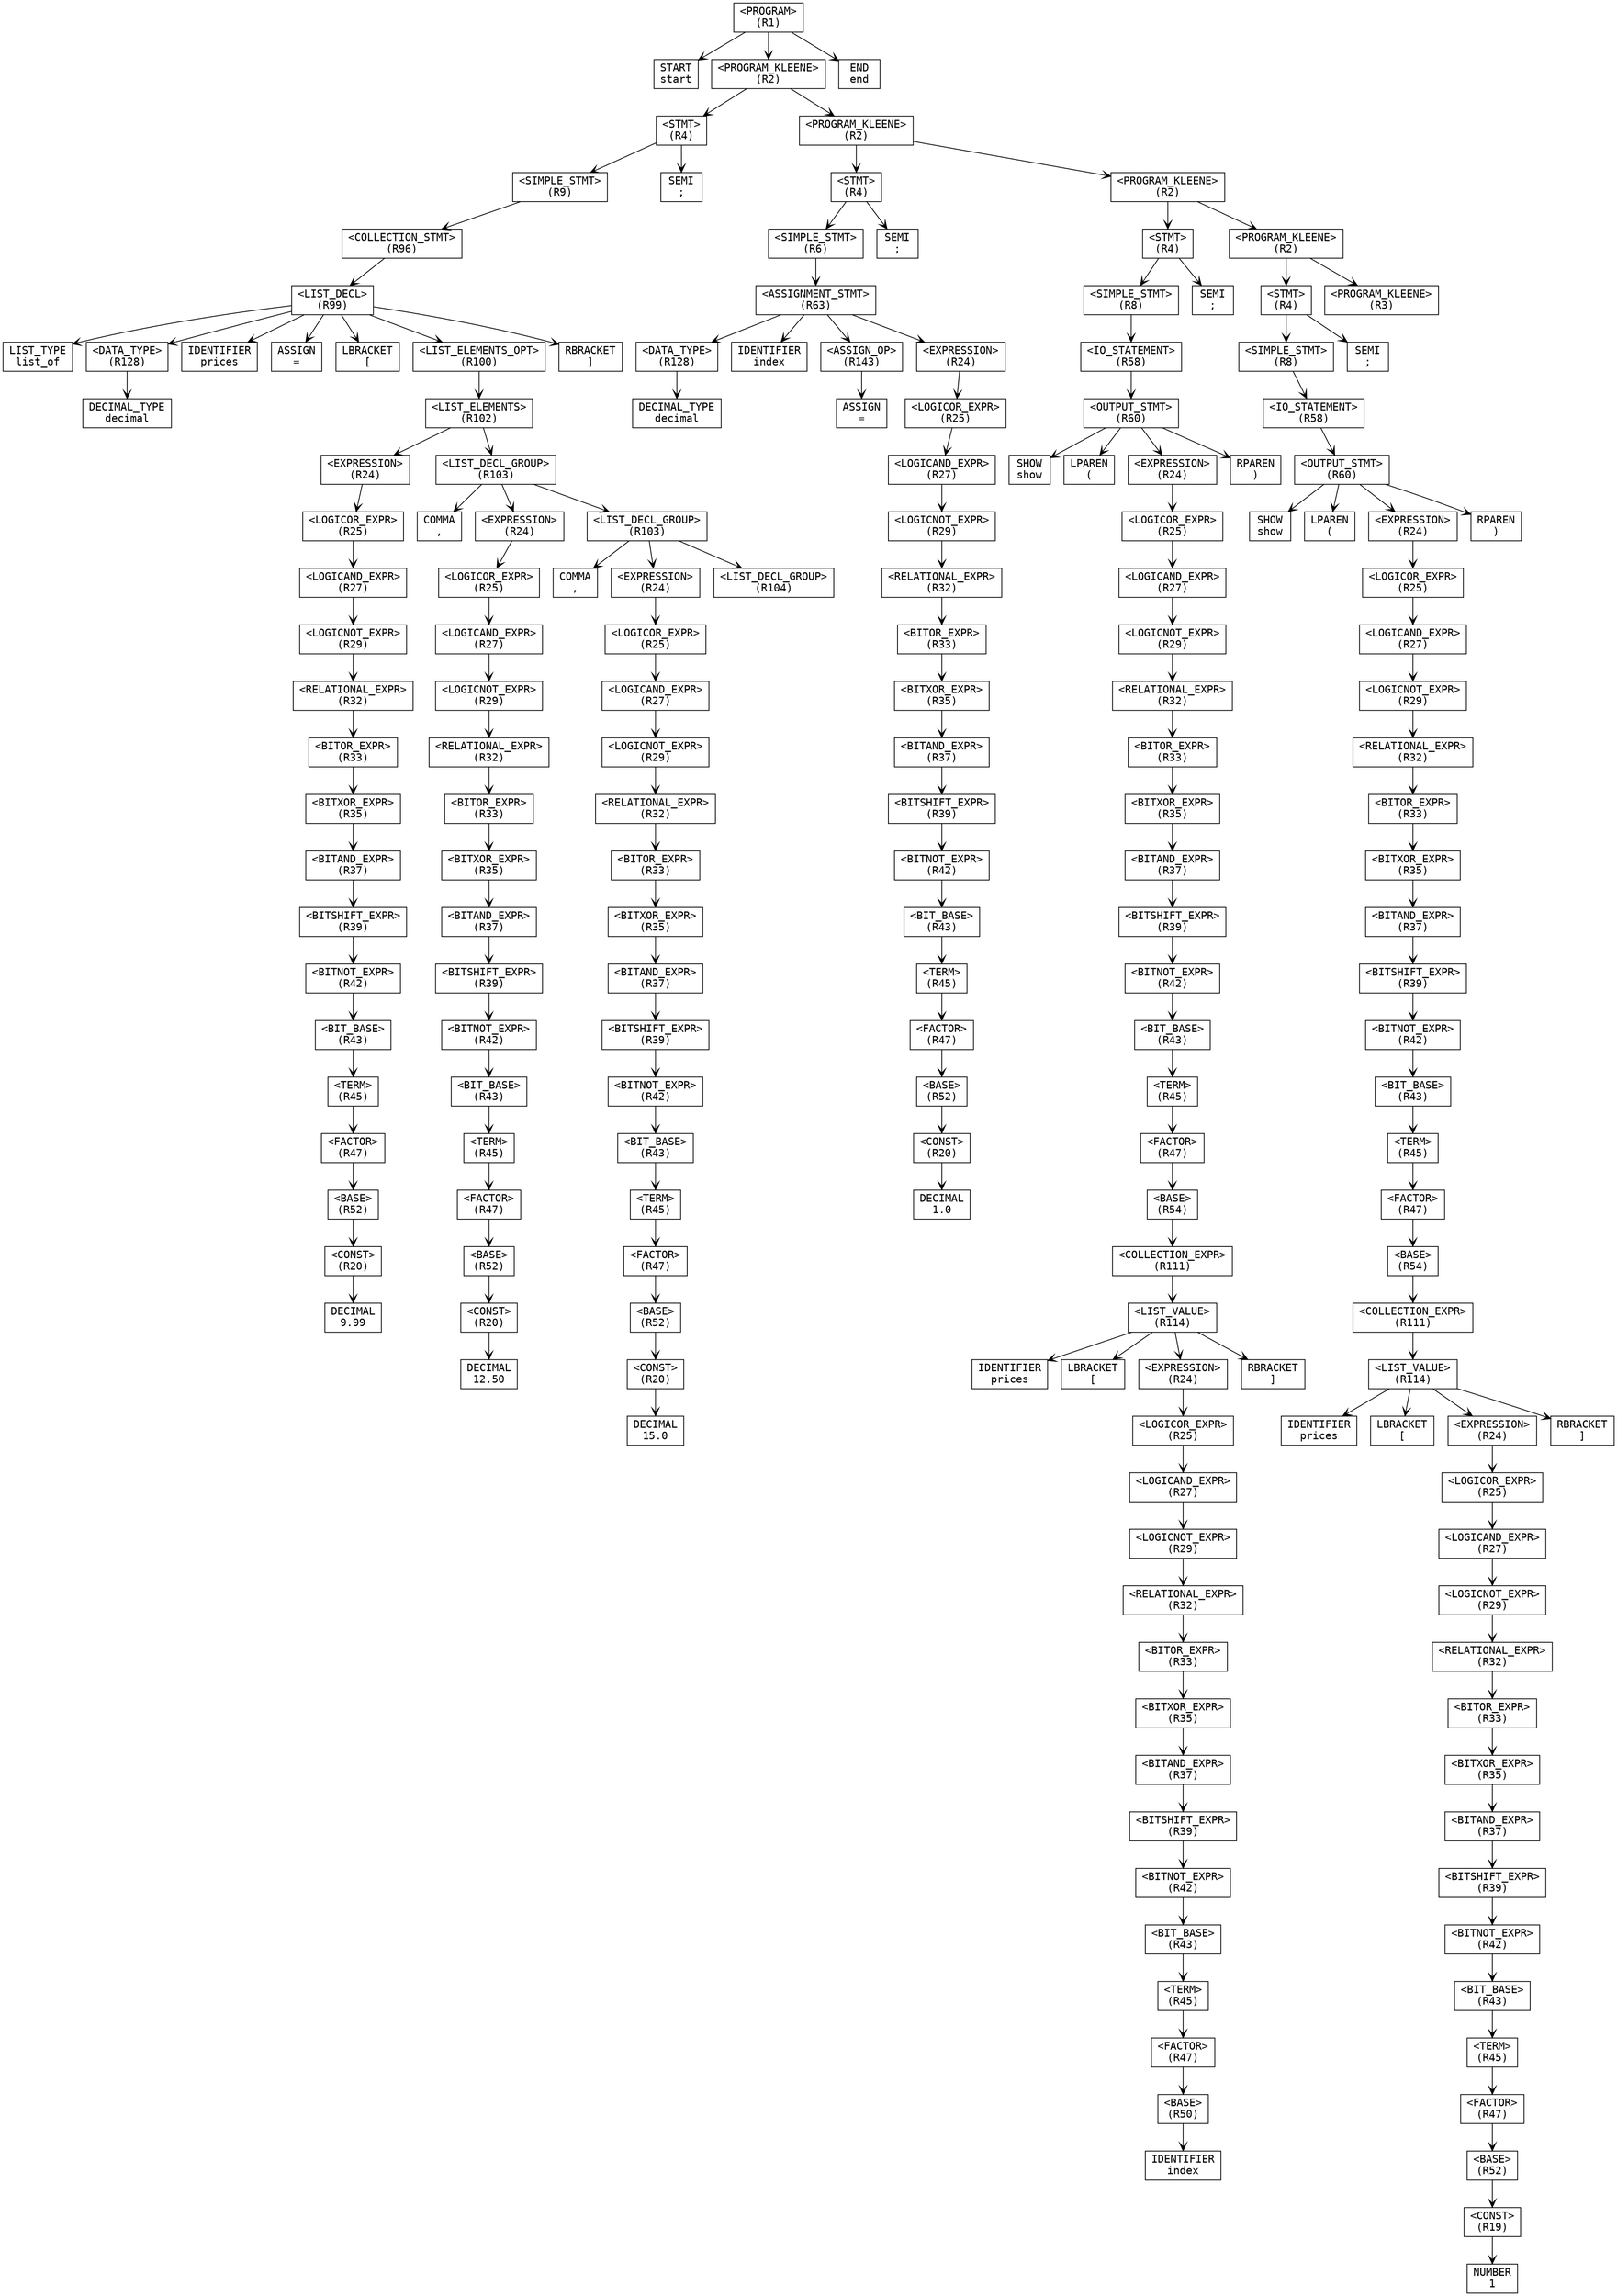 digraph ParseTree {
  node [shape=box, fontname="Courier"];
  edge [arrowhead=vee];
  n700131851 [label="<PROGRAM>\n(R1)"];
  n1201800545 [label="START\nstart"];
  n700131851 -> n1201800545;
  n285769409 [label="<PROGRAM_KLEENE>\n(R2)"];
  n1536781295 [label="<STMT>\n(R4)"];
  n689754290 [label="<SIMPLE_STMT>\n(R9)"];
  n1654236199 [label="<COLLECTION_STMT>\n(R96)"];
  n817180867 [label="<LIST_DECL>\n(R99)"];
  n543417129 [label="LIST_TYPE\nlist_of"];
  n817180867 -> n543417129;
  n1865760471 [label="<DATA_TYPE>\n(R128)"];
  n1084360586 [label="DECIMAL_TYPE\ndecimal"];
  n1865760471 -> n1084360586;
  n817180867 -> n1865760471;
  n1493697653 [label="IDENTIFIER\nprices"];
  n817180867 -> n1493697653;
  n1716379350 [label="ASSIGN\n="];
  n817180867 -> n1716379350;
  n550016846 [label="LBRACKET\n["];
  n817180867 -> n550016846;
  n1887853194 [label="<LIST_ELEMENTS_OPT>\n(R100)"];
  n1773454147 [label="<LIST_ELEMENTS>\n(R102)"];
  n1627851725 [label="<EXPRESSION>\n(R24)"];
  n85033540 [label="<LOGICOR_EXPR>\n(R25)"];
  n1199688294 [label="<LOGICAND_EXPR>\n(R27)"];
  n140556046 [label="<LOGICNOT_EXPR>\n(R29)"];
  n1373670572 [label="<RELATIONAL_EXPR>\n(R32)"];
  n1491744630 [label="<BITOR_EXPR>\n(R33)"];
  n292619511 [label="<BITXOR_EXPR>\n(R35)"];
  n480512272 [label="<BITAND_EXPR>\n(R37)"];
  n1240757188 [label="<BITSHIFT_EXPR>\n(R39)"];
  n1076669451 [label="<BITNOT_EXPR>\n(R42)"];
  n1499684421 [label="<BIT_BASE>\n(R43)"];
  n1697849584 [label="<TERM>\n(R45)"];
  n263394753 [label="<FACTOR>\n(R47)"];
  n710589640 [label="<BASE>\n(R52)"];
  n1762156208 [label="<CONST>\n(R20)"];
  n364959681 [label="DECIMAL\n9.99"];
  n1762156208 -> n364959681;
  n710589640 -> n1762156208;
  n263394753 -> n710589640;
  n1697849584 -> n263394753;
  n1499684421 -> n1697849584;
  n1076669451 -> n1499684421;
  n1240757188 -> n1076669451;
  n480512272 -> n1240757188;
  n292619511 -> n480512272;
  n1491744630 -> n292619511;
  n1373670572 -> n1491744630;
  n140556046 -> n1373670572;
  n1199688294 -> n140556046;
  n85033540 -> n1199688294;
  n1627851725 -> n85033540;
  n1773454147 -> n1627851725;
  n46847397 [label="<LIST_DECL_GROUP>\n(R103)"];
  n2106168776 [label="COMMA\n,"];
  n46847397 -> n2106168776;
  n1457498391 [label="<EXPRESSION>\n(R24)"];
  n1169294034 [label="<LOGICOR_EXPR>\n(R25)"];
  n293703740 [label="<LOGICAND_EXPR>\n(R27)"];
  n538402833 [label="<LOGICNOT_EXPR>\n(R29)"];
  n187429397 [label="<RELATIONAL_EXPR>\n(R32)"];
  n1583007024 [label="<BITOR_EXPR>\n(R33)"];
  n1128771255 [label="<BITXOR_EXPR>\n(R35)"];
  n1481328934 [label="<BITAND_EXPR>\n(R37)"];
  n212120416 [label="<BITSHIFT_EXPR>\n(R39)"];
  n81761409 [label="<BITNOT_EXPR>\n(R42)"];
  n2048106683 [label="<BIT_BASE>\n(R43)"];
  n2022954150 [label="<TERM>\n(R45)"];
  n1359300455 [label="<FACTOR>\n(R47)"];
  n688302682 [label="<BASE>\n(R52)"];
  n1324859833 [label="<CONST>\n(R20)"];
  n682035749 [label="DECIMAL\n12.50"];
  n1324859833 -> n682035749;
  n688302682 -> n1324859833;
  n1359300455 -> n688302682;
  n2022954150 -> n1359300455;
  n2048106683 -> n2022954150;
  n81761409 -> n2048106683;
  n212120416 -> n81761409;
  n1481328934 -> n212120416;
  n1128771255 -> n1481328934;
  n1583007024 -> n1128771255;
  n187429397 -> n1583007024;
  n538402833 -> n187429397;
  n293703740 -> n538402833;
  n1169294034 -> n293703740;
  n1457498391 -> n1169294034;
  n46847397 -> n1457498391;
  n1407344169 [label="<LIST_DECL_GROUP>\n(R103)"];
  n1336568437 [label="COMMA\n,"];
  n1407344169 -> n1336568437;
  n1059094576 [label="<EXPRESSION>\n(R24)"];
  n793134035 [label="<LOGICOR_EXPR>\n(R25)"];
  n1855210244 [label="<LOGICAND_EXPR>\n(R27)"];
  n1928422753 [label="<LOGICNOT_EXPR>\n(R29)"];
  n1231768079 [label="<RELATIONAL_EXPR>\n(R32)"];
  n1412354090 [label="<BITOR_EXPR>\n(R33)"];
  n418260424 [label="<BITXOR_EXPR>\n(R35)"];
  n1640858073 [label="<BITAND_EXPR>\n(R37)"];
  n1919255773 [label="<BITSHIFT_EXPR>\n(R39)"];
  n1349039419 [label="<BITNOT_EXPR>\n(R42)"];
  n960567963 [label="<BIT_BASE>\n(R43)"];
  n881821475 [label="<TERM>\n(R45)"];
  n1779613187 [label="<FACTOR>\n(R47)"];
  n2143690519 [label="<BASE>\n(R52)"];
  n1323452342 [label="<CONST>\n(R20)"];
  n110917590 [label="DECIMAL\n15.0"];
  n1323452342 -> n110917590;
  n2143690519 -> n1323452342;
  n1779613187 -> n2143690519;
  n881821475 -> n1779613187;
  n960567963 -> n881821475;
  n1349039419 -> n960567963;
  n1919255773 -> n1349039419;
  n1640858073 -> n1919255773;
  n418260424 -> n1640858073;
  n1412354090 -> n418260424;
  n1231768079 -> n1412354090;
  n1928422753 -> n1231768079;
  n1855210244 -> n1928422753;
  n793134035 -> n1855210244;
  n1059094576 -> n793134035;
  n1407344169 -> n1059094576;
  n2038510496 [label="<LIST_DECL_GROUP>\n(R104)"];
  n1407344169 -> n2038510496;
  n46847397 -> n1407344169;
  n1773454147 -> n46847397;
  n1887853194 -> n1773454147;
  n817180867 -> n1887853194;
  n921744672 [label="RBRACKET\n]"];
  n817180867 -> n921744672;
  n1654236199 -> n817180867;
  n689754290 -> n1654236199;
  n1536781295 -> n689754290;
  n1794345919 [label="SEMI\n;"];
  n1536781295 -> n1794345919;
  n285769409 -> n1536781295;
  n255091696 [label="<PROGRAM_KLEENE>\n(R2)"];
  n2144886149 [label="<STMT>\n(R4)"];
  n1286782699 [label="<SIMPLE_STMT>\n(R6)"];
  n988441265 [label="<ASSIGNMENT_STMT>\n(R63)"];
  n384677375 [label="<DATA_TYPE>\n(R128)"];
  n728032978 [label="DECIMAL_TYPE\ndecimal"];
  n384677375 -> n728032978;
  n988441265 -> n384677375;
  n1928872115 [label="IDENTIFIER\nindex"];
  n988441265 -> n1928872115;
  n464389055 [label="<ASSIGN_OP>\n(R143)"];
  n1612124024 [label="ASSIGN\n="];
  n464389055 -> n1612124024;
  n988441265 -> n464389055;
  n1816737758 [label="<EXPRESSION>\n(R24)"];
  n1552158524 [label="<LOGICOR_EXPR>\n(R25)"];
  n928799976 [label="<LOGICAND_EXPR>\n(R27)"];
  n1869146548 [label="<LOGICNOT_EXPR>\n(R29)"];
  n1245365312 [label="<RELATIONAL_EXPR>\n(R32)"];
  n909893588 [label="<BITOR_EXPR>\n(R33)"];
  n1674931943 [label="<BITXOR_EXPR>\n(R35)"];
  n1264066144 [label="<BITAND_EXPR>\n(R37)"];
  n1474087823 [label="<BITSHIFT_EXPR>\n(R39)"];
  n1064397791 [label="<BITNOT_EXPR>\n(R42)"];
  n2006681728 [label="<BIT_BASE>\n(R43)"];
  n2092638989 [label="<TERM>\n(R45)"];
  n1292509094 [label="<FACTOR>\n(R47)"];
  n2031200843 [label="<BASE>\n(R52)"];
  n1390801505 [label="<CONST>\n(R20)"];
  n2011369595 [label="DECIMAL\n1.0"];
  n1390801505 -> n2011369595;
  n2031200843 -> n1390801505;
  n1292509094 -> n2031200843;
  n2092638989 -> n1292509094;
  n2006681728 -> n2092638989;
  n1064397791 -> n2006681728;
  n1474087823 -> n1064397791;
  n1264066144 -> n1474087823;
  n1674931943 -> n1264066144;
  n909893588 -> n1674931943;
  n1245365312 -> n909893588;
  n1869146548 -> n1245365312;
  n928799976 -> n1869146548;
  n1552158524 -> n928799976;
  n1816737758 -> n1552158524;
  n988441265 -> n1816737758;
  n1286782699 -> n988441265;
  n2144886149 -> n1286782699;
  n1779029518 [label="SEMI\n;"];
  n2144886149 -> n1779029518;
  n255091696 -> n2144886149;
  n515799798 [label="<PROGRAM_KLEENE>\n(R2)"];
  n1672869306 [label="<STMT>\n(R4)"];
  n205148543 [label="<SIMPLE_STMT>\n(R8)"];
  n673668944 [label="<IO_STATEMENT>\n(R58)"];
  n1168374120 [label="<OUTPUT_STMT>\n(R60)"];
  n158850115 [label="SHOW\nshow"];
  n1168374120 -> n158850115;
  n1469629883 [label="LPAREN\n("];
  n1168374120 -> n1469629883;
  n1163382215 [label="<EXPRESSION>\n(R24)"];
  n535106748 [label="<LOGICOR_EXPR>\n(R25)"];
  n684152519 [label="<LOGICAND_EXPR>\n(R27)"];
  n971242361 [label="<LOGICNOT_EXPR>\n(R29)"];
  n1109467255 [label="<RELATIONAL_EXPR>\n(R32)"];
  n1976999035 [label="<BITOR_EXPR>\n(R33)"];
  n1739955560 [label="<BITXOR_EXPR>\n(R35)"];
  n1093372628 [label="<BITAND_EXPR>\n(R37)"];
  n172111902 [label="<BITSHIFT_EXPR>\n(R39)"];
  n1261848681 [label="<BITNOT_EXPR>\n(R42)"];
  n2343610 [label="<BIT_BASE>\n(R43)"];
  n490968384 [label="<TERM>\n(R45)"];
  n115006526 [label="<FACTOR>\n(R47)"];
  n2136385932 [label="<BASE>\n(R54)"];
  n1635685070 [label="<COLLECTION_EXPR>\n(R111)"];
  n1620505140 [label="<LIST_VALUE>\n(R114)"];
  n813562164 [label="IDENTIFIER\nprices"];
  n1620505140 -> n813562164;
  n2049780862 [label="LBRACKET\n["];
  n1620505140 -> n2049780862;
  n1875912983 [label="<EXPRESSION>\n(R24)"];
  n947941771 [label="<LOGICOR_EXPR>\n(R25)"];
  n1743494134 [label="<LOGICAND_EXPR>\n(R27)"];
  n1958090153 [label="<LOGICNOT_EXPR>\n(R29)"];
  n448791225 [label="<RELATIONAL_EXPR>\n(R32)"];
  n569844803 [label="<BITOR_EXPR>\n(R33)"];
  n444088224 [label="<BITXOR_EXPR>\n(R35)"];
  n1579641371 [label="<BITAND_EXPR>\n(R37)"];
  n1156083372 [label="<BITSHIFT_EXPR>\n(R39)"];
  n1554358094 [label="<BITNOT_EXPR>\n(R42)"];
  n125513285 [label="<BIT_BASE>\n(R43)"];
  n1659497219 [label="<TERM>\n(R45)"];
  n1710449916 [label="<FACTOR>\n(R47)"];
  n366794979 [label="<BASE>\n(R50)"];
  n1259066651 [label="IDENTIFIER\nindex"];
  n366794979 -> n1259066651;
  n1710449916 -> n366794979;
  n1659497219 -> n1710449916;
  n125513285 -> n1659497219;
  n1554358094 -> n125513285;
  n1156083372 -> n1554358094;
  n1579641371 -> n1156083372;
  n444088224 -> n1579641371;
  n569844803 -> n444088224;
  n448791225 -> n569844803;
  n1958090153 -> n448791225;
  n1743494134 -> n1958090153;
  n947941771 -> n1743494134;
  n1875912983 -> n947941771;
  n1620505140 -> n1875912983;
  n1712819850 [label="RBRACKET\n]"];
  n1620505140 -> n1712819850;
  n1635685070 -> n1620505140;
  n2136385932 -> n1635685070;
  n115006526 -> n2136385932;
  n490968384 -> n115006526;
  n2343610 -> n490968384;
  n1261848681 -> n2343610;
  n172111902 -> n1261848681;
  n1093372628 -> n172111902;
  n1739955560 -> n1093372628;
  n1976999035 -> n1739955560;
  n1109467255 -> n1976999035;
  n971242361 -> n1109467255;
  n684152519 -> n971242361;
  n535106748 -> n684152519;
  n1163382215 -> n535106748;
  n1168374120 -> n1163382215;
  n406704688 [label="RPAREN\n)"];
  n1168374120 -> n406704688;
  n673668944 -> n1168374120;
  n205148543 -> n673668944;
  n1672869306 -> n205148543;
  n1809127956 [label="SEMI\n;"];
  n1672869306 -> n1809127956;
  n515799798 -> n1672869306;
  n2128853368 [label="<PROGRAM_KLEENE>\n(R2)"];
  n609885168 [label="<STMT>\n(R4)"];
  n1384177945 [label="<SIMPLE_STMT>\n(R8)"];
  n289821927 [label="<IO_STATEMENT>\n(R58)"];
  n1921849294 [label="<OUTPUT_STMT>\n(R60)"];
  n117180404 [label="SHOW\nshow"];
  n1921849294 -> n117180404;
  n1394718235 [label="LPAREN\n("];
  n1921849294 -> n1394718235;
  n1885544948 [label="<EXPRESSION>\n(R24)"];
  n1783266129 [label="<LOGICOR_EXPR>\n(R25)"];
  n216994379 [label="<LOGICAND_EXPR>\n(R27)"];
  n1386278051 [label="<LOGICNOT_EXPR>\n(R29)"];
  n1000676226 [label="<RELATIONAL_EXPR>\n(R32)"];
  n34369364 [label="<BITOR_EXPR>\n(R33)"];
  n1980057620 [label="<BITXOR_EXPR>\n(R35)"];
  n588605315 [label="<BITAND_EXPR>\n(R37)"];
  n822022504 [label="<BITSHIFT_EXPR>\n(R39)"];
  n1365819116 [label="<BITNOT_EXPR>\n(R42)"];
  n233904445 [label="<BIT_BASE>\n(R43)"];
  n89153151 [label="<TERM>\n(R45)"];
  n1298955244 [label="<FACTOR>\n(R47)"];
  n1508324211 [label="<BASE>\n(R54)"];
  n1557852547 [label="<COLLECTION_EXPR>\n(R111)"];
  n1543438273 [label="<LIST_VALUE>\n(R114)"];
  n1969441865 [label="IDENTIFIER\nprices"];
  n1543438273 -> n1969441865;
  n360678717 [label="LBRACKET\n["];
  n1543438273 -> n360678717;
  n513943800 [label="<EXPRESSION>\n(R24)"];
  n848223258 [label="<LOGICOR_EXPR>\n(R25)"];
  n1566629638 [label="<LOGICAND_EXPR>\n(R27)"];
  n878706682 [label="<LOGICNOT_EXPR>\n(R29)"];
  n1001776225 [label="<RELATIONAL_EXPR>\n(R32)"];
  n2141163777 [label="<BITOR_EXPR>\n(R33)"];
  n618461467 [label="<BITXOR_EXPR>\n(R35)"];
  n1865904725 [label="<BITAND_EXPR>\n(R37)"];
  n2075460926 [label="<BITSHIFT_EXPR>\n(R39)"];
  n2023851216 [label="<BITNOT_EXPR>\n(R42)"];
  n997637886 [label="<BIT_BASE>\n(R43)"];
  n1862784543 [label="<TERM>\n(R45)"];
  n1011397172 [label="<FACTOR>\n(R47)"];
  n1220224617 [label="<BASE>\n(R52)"];
  n1177874638 [label="<CONST>\n(R19)"];
  n399667513 [label="NUMBER\n1"];
  n1177874638 -> n399667513;
  n1220224617 -> n1177874638;
  n1011397172 -> n1220224617;
  n1862784543 -> n1011397172;
  n997637886 -> n1862784543;
  n2023851216 -> n997637886;
  n2075460926 -> n2023851216;
  n1865904725 -> n2075460926;
  n618461467 -> n1865904725;
  n2141163777 -> n618461467;
  n1001776225 -> n2141163777;
  n878706682 -> n1001776225;
  n1566629638 -> n878706682;
  n848223258 -> n1566629638;
  n513943800 -> n848223258;
  n1543438273 -> n513943800;
  n1861396709 [label="RBRACKET\n]"];
  n1543438273 -> n1861396709;
  n1557852547 -> n1543438273;
  n1508324211 -> n1557852547;
  n1298955244 -> n1508324211;
  n89153151 -> n1298955244;
  n233904445 -> n89153151;
  n1365819116 -> n233904445;
  n822022504 -> n1365819116;
  n588605315 -> n822022504;
  n1980057620 -> n588605315;
  n34369364 -> n1980057620;
  n1000676226 -> n34369364;
  n1386278051 -> n1000676226;
  n216994379 -> n1386278051;
  n1783266129 -> n216994379;
  n1885544948 -> n1783266129;
  n1921849294 -> n1885544948;
  n2137735996 [label="RPAREN\n)"];
  n1921849294 -> n2137735996;
  n289821927 -> n1921849294;
  n1384177945 -> n289821927;
  n609885168 -> n1384177945;
  n515407519 [label="SEMI\n;"];
  n609885168 -> n515407519;
  n2128853368 -> n609885168;
  n451387336 [label="<PROGRAM_KLEENE>\n(R3)"];
  n2128853368 -> n451387336;
  n515799798 -> n2128853368;
  n255091696 -> n515799798;
  n285769409 -> n255091696;
  n700131851 -> n285769409;
  n1638509041 [label="END\nend"];
  n700131851 -> n1638509041;
}